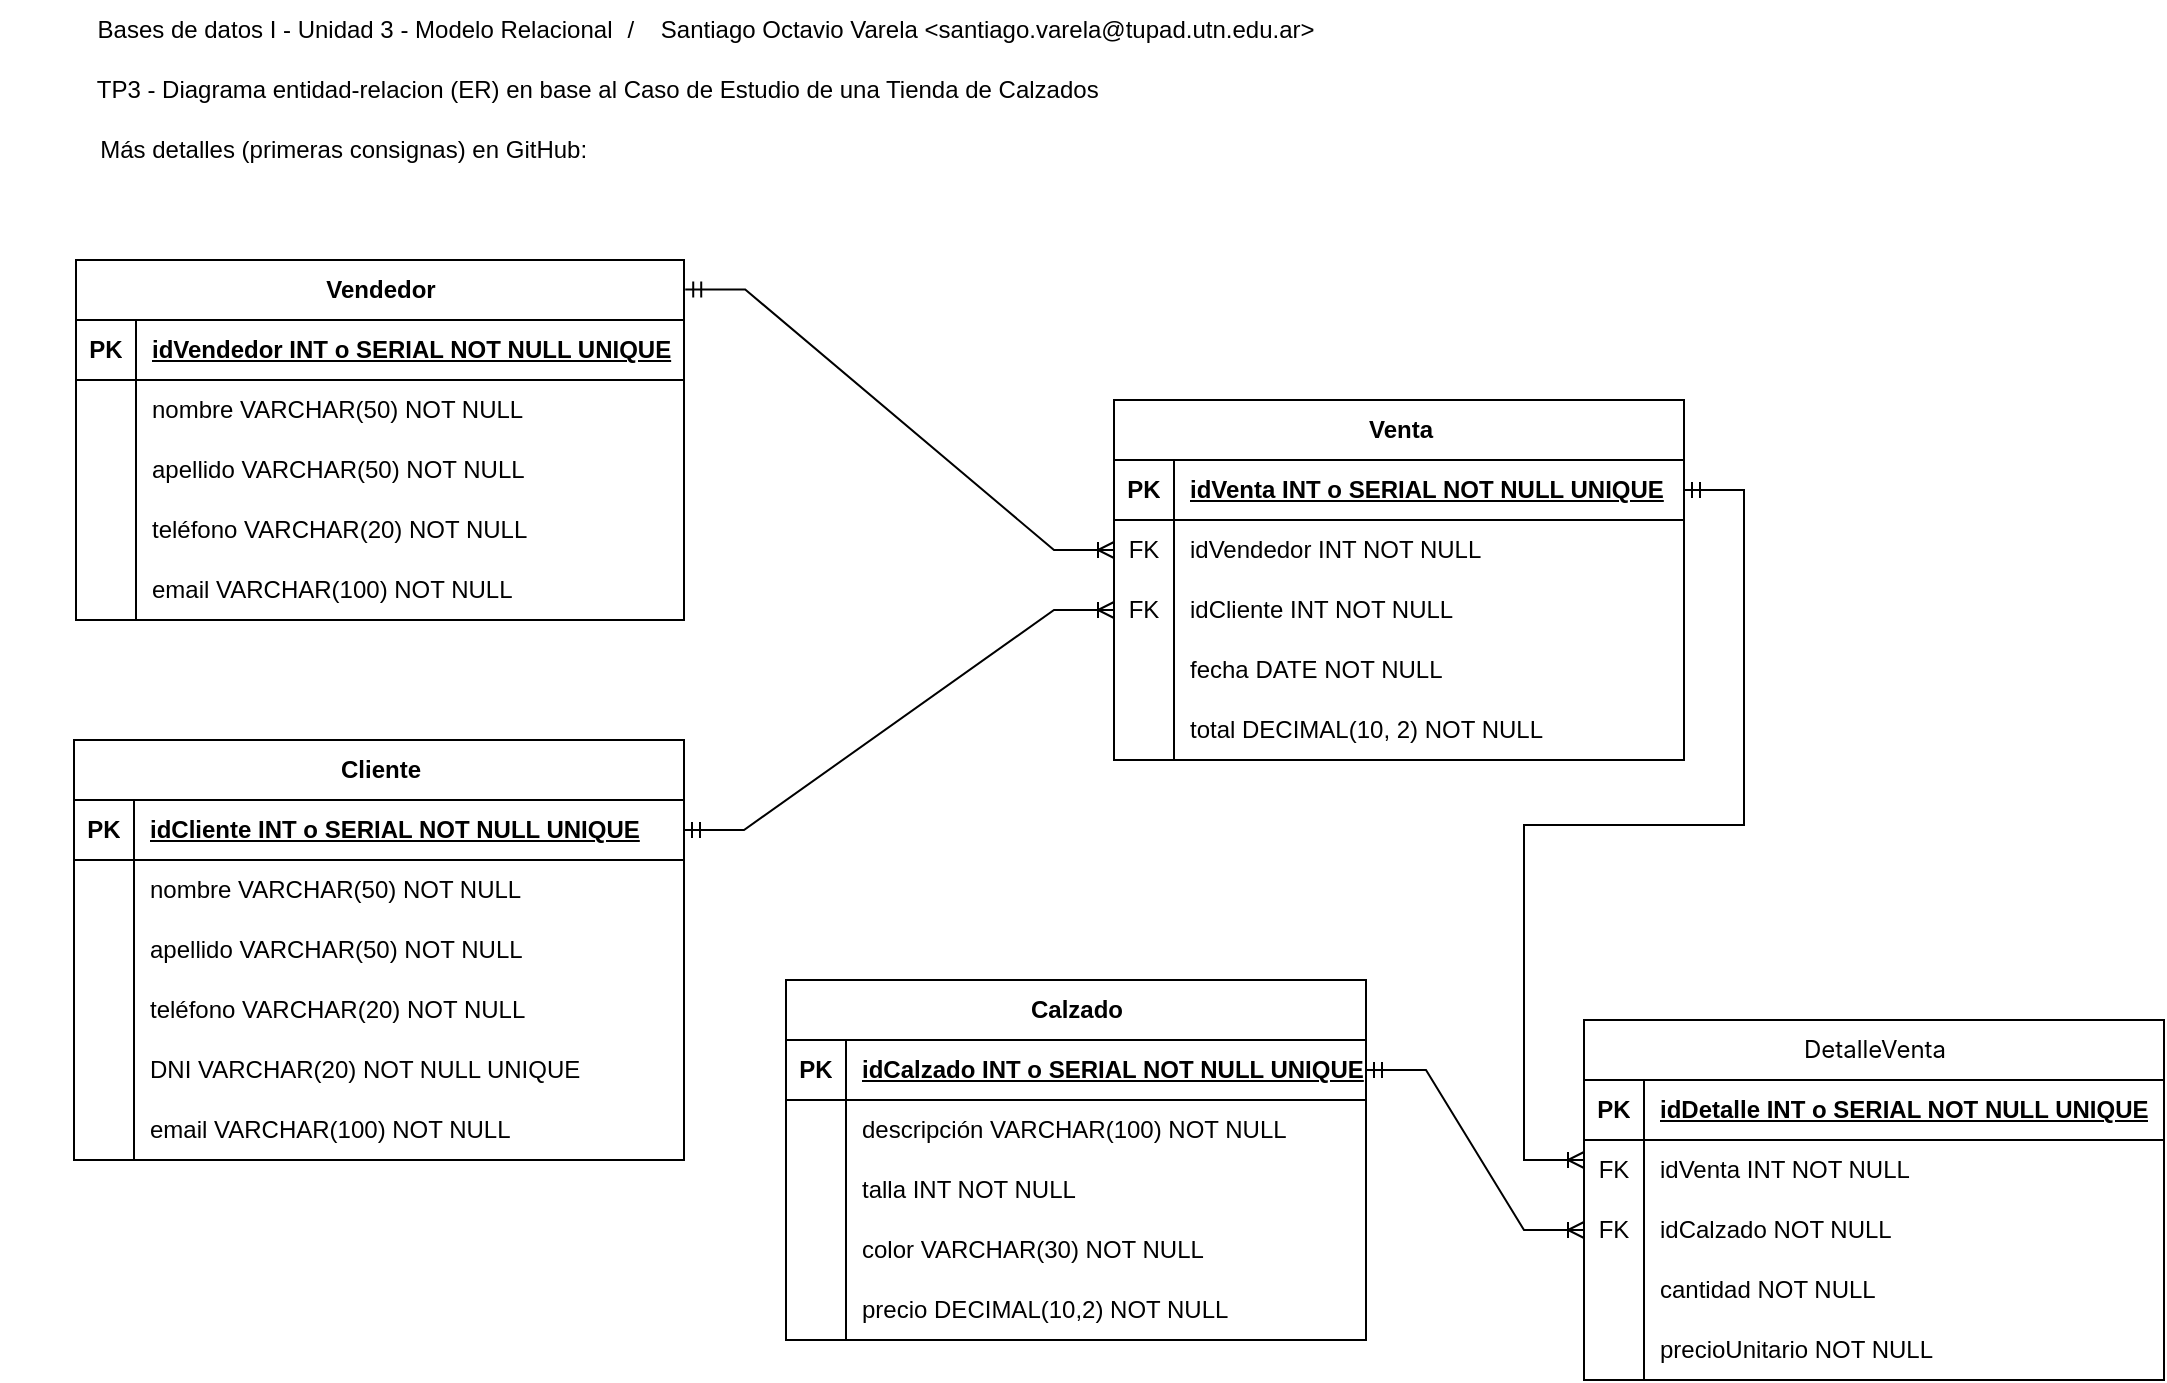 <mxfile version="28.1.0">
  <diagram name="Page-1" id="c5Dz2DNILQRuSKF1_B3-">
    <mxGraphModel dx="880" dy="873" grid="1" gridSize="10" guides="1" tooltips="1" connect="1" arrows="1" fold="1" page="1" pageScale="1" pageWidth="1169" pageHeight="827" math="0" shadow="0">
      <root>
        <mxCell id="0" />
        <mxCell id="1" parent="0" />
        <object label="Vendedor" id="guNllHrxD8ERAKnwKP9x-1">
          <mxCell style="shape=table;startSize=30;container=1;collapsible=1;childLayout=tableLayout;fixedRows=1;rowLines=0;fontStyle=1;align=center;resizeLast=1;html=1;miterlimit=6;" parent="1" vertex="1">
            <mxGeometry x="63" y="150" width="304" height="180" as="geometry" />
          </mxCell>
        </object>
        <mxCell id="guNllHrxD8ERAKnwKP9x-2" value="" style="shape=tableRow;horizontal=0;startSize=0;swimlaneHead=0;swimlaneBody=0;fillColor=none;collapsible=0;dropTarget=0;points=[[0,0.5],[1,0.5]];portConstraint=eastwest;top=0;left=0;right=0;bottom=1;" parent="guNllHrxD8ERAKnwKP9x-1" vertex="1">
          <mxGeometry y="30" width="304" height="30" as="geometry" />
        </mxCell>
        <mxCell id="guNllHrxD8ERAKnwKP9x-3" value="PK" style="shape=partialRectangle;connectable=0;fillColor=none;top=0;left=0;bottom=0;right=0;fontStyle=1;overflow=hidden;whiteSpace=wrap;html=1;" parent="guNllHrxD8ERAKnwKP9x-2" vertex="1">
          <mxGeometry width="30" height="30" as="geometry">
            <mxRectangle width="30" height="30" as="alternateBounds" />
          </mxGeometry>
        </mxCell>
        <mxCell id="guNllHrxD8ERAKnwKP9x-4" value="idVendedor INT o SERIAL NOT NULL UNIQUE" style="shape=partialRectangle;connectable=0;fillColor=none;top=0;left=0;bottom=0;right=0;align=left;spacingLeft=6;fontStyle=5;overflow=hidden;whiteSpace=wrap;html=1;" parent="guNllHrxD8ERAKnwKP9x-2" vertex="1">
          <mxGeometry x="30" width="274" height="30" as="geometry">
            <mxRectangle width="274" height="30" as="alternateBounds" />
          </mxGeometry>
        </mxCell>
        <mxCell id="guNllHrxD8ERAKnwKP9x-5" value="" style="shape=tableRow;horizontal=0;startSize=0;swimlaneHead=0;swimlaneBody=0;fillColor=none;collapsible=0;dropTarget=0;points=[[0,0.5],[1,0.5]];portConstraint=eastwest;top=0;left=0;right=0;bottom=0;" parent="guNllHrxD8ERAKnwKP9x-1" vertex="1">
          <mxGeometry y="60" width="304" height="30" as="geometry" />
        </mxCell>
        <mxCell id="guNllHrxD8ERAKnwKP9x-6" value="" style="shape=partialRectangle;connectable=0;fillColor=none;top=0;left=0;bottom=0;right=0;editable=1;overflow=hidden;whiteSpace=wrap;html=1;" parent="guNllHrxD8ERAKnwKP9x-5" vertex="1">
          <mxGeometry width="30" height="30" as="geometry">
            <mxRectangle width="30" height="30" as="alternateBounds" />
          </mxGeometry>
        </mxCell>
        <mxCell id="guNllHrxD8ERAKnwKP9x-7" value="nombre VARCHAR(50) NOT NULL" style="shape=partialRectangle;connectable=0;fillColor=none;top=0;left=0;bottom=0;right=0;align=left;spacingLeft=6;overflow=hidden;whiteSpace=wrap;html=1;" parent="guNllHrxD8ERAKnwKP9x-5" vertex="1">
          <mxGeometry x="30" width="274" height="30" as="geometry">
            <mxRectangle width="274" height="30" as="alternateBounds" />
          </mxGeometry>
        </mxCell>
        <mxCell id="guNllHrxD8ERAKnwKP9x-8" value="" style="shape=tableRow;horizontal=0;startSize=0;swimlaneHead=0;swimlaneBody=0;fillColor=none;collapsible=0;dropTarget=0;points=[[0,0.5],[1,0.5]];portConstraint=eastwest;top=0;left=0;right=0;bottom=0;" parent="guNllHrxD8ERAKnwKP9x-1" vertex="1">
          <mxGeometry y="90" width="304" height="30" as="geometry" />
        </mxCell>
        <mxCell id="guNllHrxD8ERAKnwKP9x-9" value="" style="shape=partialRectangle;connectable=0;fillColor=none;top=0;left=0;bottom=0;right=0;editable=1;overflow=hidden;whiteSpace=wrap;html=1;" parent="guNllHrxD8ERAKnwKP9x-8" vertex="1">
          <mxGeometry width="30" height="30" as="geometry">
            <mxRectangle width="30" height="30" as="alternateBounds" />
          </mxGeometry>
        </mxCell>
        <mxCell id="guNllHrxD8ERAKnwKP9x-10" value="apellido VARCHAR(50) NOT NULL" style="shape=partialRectangle;connectable=0;fillColor=none;top=0;left=0;bottom=0;right=0;align=left;spacingLeft=6;overflow=hidden;whiteSpace=wrap;html=1;" parent="guNllHrxD8ERAKnwKP9x-8" vertex="1">
          <mxGeometry x="30" width="274" height="30" as="geometry">
            <mxRectangle width="274" height="30" as="alternateBounds" />
          </mxGeometry>
        </mxCell>
        <mxCell id="guNllHrxD8ERAKnwKP9x-11" value="" style="shape=tableRow;horizontal=0;startSize=0;swimlaneHead=0;swimlaneBody=0;fillColor=none;collapsible=0;dropTarget=0;points=[[0,0.5],[1,0.5]];portConstraint=eastwest;top=0;left=0;right=0;bottom=0;" parent="guNllHrxD8ERAKnwKP9x-1" vertex="1">
          <mxGeometry y="120" width="304" height="30" as="geometry" />
        </mxCell>
        <mxCell id="guNllHrxD8ERAKnwKP9x-12" value="" style="shape=partialRectangle;connectable=0;fillColor=none;top=0;left=0;bottom=0;right=0;editable=1;overflow=hidden;whiteSpace=wrap;html=1;" parent="guNllHrxD8ERAKnwKP9x-11" vertex="1">
          <mxGeometry width="30" height="30" as="geometry">
            <mxRectangle width="30" height="30" as="alternateBounds" />
          </mxGeometry>
        </mxCell>
        <mxCell id="guNllHrxD8ERAKnwKP9x-13" value="teléfono VARCHAR(20) NOT NULL" style="shape=partialRectangle;connectable=0;fillColor=none;top=0;left=0;bottom=0;right=0;align=left;spacingLeft=6;overflow=hidden;whiteSpace=wrap;html=1;" parent="guNllHrxD8ERAKnwKP9x-11" vertex="1">
          <mxGeometry x="30" width="274" height="30" as="geometry">
            <mxRectangle width="274" height="30" as="alternateBounds" />
          </mxGeometry>
        </mxCell>
        <mxCell id="guNllHrxD8ERAKnwKP9x-90" value="" style="shape=tableRow;horizontal=0;startSize=0;swimlaneHead=0;swimlaneBody=0;fillColor=none;collapsible=0;dropTarget=0;points=[[0,0.5],[1,0.5]];portConstraint=eastwest;top=0;left=0;right=0;bottom=0;" parent="guNllHrxD8ERAKnwKP9x-1" vertex="1">
          <mxGeometry y="150" width="304" height="30" as="geometry" />
        </mxCell>
        <mxCell id="guNllHrxD8ERAKnwKP9x-91" value="" style="shape=partialRectangle;connectable=0;fillColor=none;top=0;left=0;bottom=0;right=0;editable=1;overflow=hidden;whiteSpace=wrap;html=1;" parent="guNllHrxD8ERAKnwKP9x-90" vertex="1">
          <mxGeometry width="30" height="30" as="geometry">
            <mxRectangle width="30" height="30" as="alternateBounds" />
          </mxGeometry>
        </mxCell>
        <mxCell id="guNllHrxD8ERAKnwKP9x-92" value="email VARCHAR(100) NOT NULL" style="shape=partialRectangle;connectable=0;fillColor=none;top=0;left=0;bottom=0;right=0;align=left;spacingLeft=6;overflow=hidden;whiteSpace=wrap;html=1;" parent="guNllHrxD8ERAKnwKP9x-90" vertex="1">
          <mxGeometry x="30" width="274" height="30" as="geometry">
            <mxRectangle width="274" height="30" as="alternateBounds" />
          </mxGeometry>
        </mxCell>
        <mxCell id="guNllHrxD8ERAKnwKP9x-14" value="Cliente" style="shape=table;startSize=30;container=1;collapsible=1;childLayout=tableLayout;fixedRows=1;rowLines=0;fontStyle=1;align=center;resizeLast=1;html=1;" parent="1" vertex="1">
          <mxGeometry x="62" y="390" width="305" height="210" as="geometry" />
        </mxCell>
        <mxCell id="guNllHrxD8ERAKnwKP9x-15" value="" style="shape=tableRow;horizontal=0;startSize=0;swimlaneHead=0;swimlaneBody=0;fillColor=none;collapsible=0;dropTarget=0;points=[[0,0.5],[1,0.5]];portConstraint=eastwest;top=0;left=0;right=0;bottom=1;" parent="guNllHrxD8ERAKnwKP9x-14" vertex="1">
          <mxGeometry y="30" width="305" height="30" as="geometry" />
        </mxCell>
        <mxCell id="guNllHrxD8ERAKnwKP9x-16" value="PK" style="shape=partialRectangle;connectable=0;fillColor=none;top=0;left=0;bottom=0;right=0;fontStyle=1;overflow=hidden;whiteSpace=wrap;html=1;" parent="guNllHrxD8ERAKnwKP9x-15" vertex="1">
          <mxGeometry width="30" height="30" as="geometry">
            <mxRectangle width="30" height="30" as="alternateBounds" />
          </mxGeometry>
        </mxCell>
        <mxCell id="guNllHrxD8ERAKnwKP9x-17" value="idCliente INT o SERIAL NOT NULL UNIQUE" style="shape=partialRectangle;connectable=0;fillColor=none;top=0;left=0;bottom=0;right=0;align=left;spacingLeft=6;fontStyle=5;overflow=hidden;whiteSpace=wrap;html=1;" parent="guNllHrxD8ERAKnwKP9x-15" vertex="1">
          <mxGeometry x="30" width="275" height="30" as="geometry">
            <mxRectangle width="275" height="30" as="alternateBounds" />
          </mxGeometry>
        </mxCell>
        <mxCell id="guNllHrxD8ERAKnwKP9x-18" value="" style="shape=tableRow;horizontal=0;startSize=0;swimlaneHead=0;swimlaneBody=0;fillColor=none;collapsible=0;dropTarget=0;points=[[0,0.5],[1,0.5]];portConstraint=eastwest;top=0;left=0;right=0;bottom=0;" parent="guNllHrxD8ERAKnwKP9x-14" vertex="1">
          <mxGeometry y="60" width="305" height="30" as="geometry" />
        </mxCell>
        <mxCell id="guNllHrxD8ERAKnwKP9x-19" value="" style="shape=partialRectangle;connectable=0;fillColor=none;top=0;left=0;bottom=0;right=0;editable=1;overflow=hidden;whiteSpace=wrap;html=1;" parent="guNllHrxD8ERAKnwKP9x-18" vertex="1">
          <mxGeometry width="30" height="30" as="geometry">
            <mxRectangle width="30" height="30" as="alternateBounds" />
          </mxGeometry>
        </mxCell>
        <mxCell id="guNllHrxD8ERAKnwKP9x-20" value="nombre VARCHAR(50) NOT NULL" style="shape=partialRectangle;connectable=0;fillColor=none;top=0;left=0;bottom=0;right=0;align=left;spacingLeft=6;overflow=hidden;whiteSpace=wrap;html=1;" parent="guNllHrxD8ERAKnwKP9x-18" vertex="1">
          <mxGeometry x="30" width="275" height="30" as="geometry">
            <mxRectangle width="275" height="30" as="alternateBounds" />
          </mxGeometry>
        </mxCell>
        <mxCell id="guNllHrxD8ERAKnwKP9x-21" value="" style="shape=tableRow;horizontal=0;startSize=0;swimlaneHead=0;swimlaneBody=0;fillColor=none;collapsible=0;dropTarget=0;points=[[0,0.5],[1,0.5]];portConstraint=eastwest;top=0;left=0;right=0;bottom=0;" parent="guNllHrxD8ERAKnwKP9x-14" vertex="1">
          <mxGeometry y="90" width="305" height="30" as="geometry" />
        </mxCell>
        <mxCell id="guNllHrxD8ERAKnwKP9x-22" value="&lt;span style=&quot;white-space: pre;&quot;&gt;&#x9;&lt;/span&gt;&lt;span style=&quot;white-space: pre;&quot;&gt;&#x9;&lt;/span&gt;" style="shape=partialRectangle;connectable=0;fillColor=none;top=0;left=0;bottom=0;right=0;editable=1;overflow=hidden;whiteSpace=wrap;html=1;" parent="guNllHrxD8ERAKnwKP9x-21" vertex="1">
          <mxGeometry width="30" height="30" as="geometry">
            <mxRectangle width="30" height="30" as="alternateBounds" />
          </mxGeometry>
        </mxCell>
        <mxCell id="guNllHrxD8ERAKnwKP9x-23" value="apellido VARCHAR(50) NOT NULL" style="shape=partialRectangle;connectable=0;fillColor=none;top=0;left=0;bottom=0;right=0;align=left;spacingLeft=6;overflow=hidden;whiteSpace=wrap;html=1;" parent="guNllHrxD8ERAKnwKP9x-21" vertex="1">
          <mxGeometry x="30" width="275" height="30" as="geometry">
            <mxRectangle width="275" height="30" as="alternateBounds" />
          </mxGeometry>
        </mxCell>
        <mxCell id="NEjj8dAJcaVZSmYtqX-w-1" value="" style="shape=tableRow;horizontal=0;startSize=0;swimlaneHead=0;swimlaneBody=0;fillColor=none;collapsible=0;dropTarget=0;points=[[0,0.5],[1,0.5]];portConstraint=eastwest;top=0;left=0;right=0;bottom=0;" vertex="1" parent="guNllHrxD8ERAKnwKP9x-14">
          <mxGeometry y="120" width="305" height="30" as="geometry" />
        </mxCell>
        <mxCell id="NEjj8dAJcaVZSmYtqX-w-2" value="&lt;span style=&quot;white-space: pre;&quot;&gt;&#x9;&lt;/span&gt;&lt;span style=&quot;white-space: pre;&quot;&gt;&#x9;&lt;/span&gt;" style="shape=partialRectangle;connectable=0;fillColor=none;top=0;left=0;bottom=0;right=0;editable=1;overflow=hidden;whiteSpace=wrap;html=1;" vertex="1" parent="NEjj8dAJcaVZSmYtqX-w-1">
          <mxGeometry width="30" height="30" as="geometry">
            <mxRectangle width="30" height="30" as="alternateBounds" />
          </mxGeometry>
        </mxCell>
        <mxCell id="NEjj8dAJcaVZSmYtqX-w-3" value="teléfono VARCHAR(20) NOT NULL" style="shape=partialRectangle;connectable=0;fillColor=none;top=0;left=0;bottom=0;right=0;align=left;spacingLeft=6;overflow=hidden;whiteSpace=wrap;html=1;" vertex="1" parent="NEjj8dAJcaVZSmYtqX-w-1">
          <mxGeometry x="30" width="275" height="30" as="geometry">
            <mxRectangle width="275" height="30" as="alternateBounds" />
          </mxGeometry>
        </mxCell>
        <mxCell id="guNllHrxD8ERAKnwKP9x-24" value="" style="shape=tableRow;horizontal=0;startSize=0;swimlaneHead=0;swimlaneBody=0;fillColor=none;collapsible=0;dropTarget=0;points=[[0,0.5],[1,0.5]];portConstraint=eastwest;top=0;left=0;right=0;bottom=0;" parent="guNllHrxD8ERAKnwKP9x-14" vertex="1">
          <mxGeometry y="150" width="305" height="30" as="geometry" />
        </mxCell>
        <mxCell id="guNllHrxD8ERAKnwKP9x-25" value="" style="shape=partialRectangle;connectable=0;fillColor=none;top=0;left=0;bottom=0;right=0;editable=1;overflow=hidden;whiteSpace=wrap;html=1;" parent="guNllHrxD8ERAKnwKP9x-24" vertex="1">
          <mxGeometry width="30" height="30" as="geometry">
            <mxRectangle width="30" height="30" as="alternateBounds" />
          </mxGeometry>
        </mxCell>
        <mxCell id="guNllHrxD8ERAKnwKP9x-26" value="DNI VARCHAR(20) NOT NULL UNIQUE" style="shape=partialRectangle;connectable=0;fillColor=none;top=0;left=0;bottom=0;right=0;align=left;spacingLeft=6;overflow=hidden;whiteSpace=wrap;html=1;" parent="guNllHrxD8ERAKnwKP9x-24" vertex="1">
          <mxGeometry x="30" width="275" height="30" as="geometry">
            <mxRectangle width="275" height="30" as="alternateBounds" />
          </mxGeometry>
        </mxCell>
        <mxCell id="guNllHrxD8ERAKnwKP9x-130" value="" style="shape=tableRow;horizontal=0;startSize=0;swimlaneHead=0;swimlaneBody=0;fillColor=none;collapsible=0;dropTarget=0;points=[[0,0.5],[1,0.5]];portConstraint=eastwest;top=0;left=0;right=0;bottom=0;" parent="guNllHrxD8ERAKnwKP9x-14" vertex="1">
          <mxGeometry y="180" width="305" height="30" as="geometry" />
        </mxCell>
        <mxCell id="guNllHrxD8ERAKnwKP9x-131" value="" style="shape=partialRectangle;connectable=0;fillColor=none;top=0;left=0;bottom=0;right=0;editable=1;overflow=hidden;whiteSpace=wrap;html=1;" parent="guNllHrxD8ERAKnwKP9x-130" vertex="1">
          <mxGeometry width="30" height="30" as="geometry">
            <mxRectangle width="30" height="30" as="alternateBounds" />
          </mxGeometry>
        </mxCell>
        <mxCell id="guNllHrxD8ERAKnwKP9x-132" value="email VARCHAR(100) NOT NULL" style="shape=partialRectangle;connectable=0;fillColor=none;top=0;left=0;bottom=0;right=0;align=left;spacingLeft=6;overflow=hidden;whiteSpace=wrap;html=1;" parent="guNllHrxD8ERAKnwKP9x-130" vertex="1">
          <mxGeometry x="30" width="275" height="30" as="geometry">
            <mxRectangle width="275" height="30" as="alternateBounds" />
          </mxGeometry>
        </mxCell>
        <mxCell id="guNllHrxD8ERAKnwKP9x-27" value="Venta" style="shape=table;startSize=30;container=1;collapsible=1;childLayout=tableLayout;fixedRows=1;rowLines=0;fontStyle=1;align=center;resizeLast=1;html=1;" parent="1" vertex="1">
          <mxGeometry x="582" y="220" width="285" height="180" as="geometry" />
        </mxCell>
        <mxCell id="guNllHrxD8ERAKnwKP9x-28" value="" style="shape=tableRow;horizontal=0;startSize=0;swimlaneHead=0;swimlaneBody=0;fillColor=none;collapsible=0;dropTarget=0;points=[[0,0.5],[1,0.5]];portConstraint=eastwest;top=0;left=0;right=0;bottom=1;" parent="guNllHrxD8ERAKnwKP9x-27" vertex="1">
          <mxGeometry y="30" width="285" height="30" as="geometry" />
        </mxCell>
        <mxCell id="guNllHrxD8ERAKnwKP9x-29" value="PK" style="shape=partialRectangle;connectable=0;fillColor=none;top=0;left=0;bottom=0;right=0;fontStyle=1;overflow=hidden;whiteSpace=wrap;html=1;" parent="guNllHrxD8ERAKnwKP9x-28" vertex="1">
          <mxGeometry width="30" height="30" as="geometry">
            <mxRectangle width="30" height="30" as="alternateBounds" />
          </mxGeometry>
        </mxCell>
        <mxCell id="guNllHrxD8ERAKnwKP9x-30" value="idVenta INT o SERIAL NOT NULL UNIQUE" style="shape=partialRectangle;connectable=0;fillColor=none;top=0;left=0;bottom=0;right=0;align=left;spacingLeft=6;fontStyle=5;overflow=hidden;whiteSpace=wrap;html=1;" parent="guNllHrxD8ERAKnwKP9x-28" vertex="1">
          <mxGeometry x="30" width="255" height="30" as="geometry">
            <mxRectangle width="255" height="30" as="alternateBounds" />
          </mxGeometry>
        </mxCell>
        <mxCell id="guNllHrxD8ERAKnwKP9x-37" value="" style="shape=tableRow;horizontal=0;startSize=0;swimlaneHead=0;swimlaneBody=0;fillColor=none;collapsible=0;dropTarget=0;points=[[0,0.5],[1,0.5]];portConstraint=eastwest;top=0;left=0;right=0;bottom=0;" parent="guNllHrxD8ERAKnwKP9x-27" vertex="1">
          <mxGeometry y="60" width="285" height="30" as="geometry" />
        </mxCell>
        <mxCell id="guNllHrxD8ERAKnwKP9x-38" value="FK" style="shape=partialRectangle;connectable=0;fillColor=none;top=0;left=0;bottom=0;right=0;editable=1;overflow=hidden;whiteSpace=wrap;html=1;" parent="guNllHrxD8ERAKnwKP9x-37" vertex="1">
          <mxGeometry width="30" height="30" as="geometry">
            <mxRectangle width="30" height="30" as="alternateBounds" />
          </mxGeometry>
        </mxCell>
        <mxCell id="guNllHrxD8ERAKnwKP9x-39" value="idVendedor INT NOT NULL" style="shape=partialRectangle;connectable=0;fillColor=none;top=0;left=0;bottom=0;right=0;align=left;spacingLeft=6;overflow=hidden;whiteSpace=wrap;html=1;" parent="guNllHrxD8ERAKnwKP9x-37" vertex="1">
          <mxGeometry x="30" width="255" height="30" as="geometry">
            <mxRectangle width="255" height="30" as="alternateBounds" />
          </mxGeometry>
        </mxCell>
        <mxCell id="guNllHrxD8ERAKnwKP9x-133" value="" style="shape=tableRow;horizontal=0;startSize=0;swimlaneHead=0;swimlaneBody=0;fillColor=none;collapsible=0;dropTarget=0;points=[[0,0.5],[1,0.5]];portConstraint=eastwest;top=0;left=0;right=0;bottom=0;" parent="guNllHrxD8ERAKnwKP9x-27" vertex="1">
          <mxGeometry y="90" width="285" height="30" as="geometry" />
        </mxCell>
        <mxCell id="guNllHrxD8ERAKnwKP9x-134" value="FK" style="shape=partialRectangle;connectable=0;fillColor=none;top=0;left=0;bottom=0;right=0;editable=1;overflow=hidden;whiteSpace=wrap;html=1;" parent="guNllHrxD8ERAKnwKP9x-133" vertex="1">
          <mxGeometry width="30" height="30" as="geometry">
            <mxRectangle width="30" height="30" as="alternateBounds" />
          </mxGeometry>
        </mxCell>
        <mxCell id="guNllHrxD8ERAKnwKP9x-135" value="idCliente INT NOT NULL" style="shape=partialRectangle;connectable=0;fillColor=none;top=0;left=0;bottom=0;right=0;align=left;spacingLeft=6;overflow=hidden;whiteSpace=wrap;html=1;" parent="guNllHrxD8ERAKnwKP9x-133" vertex="1">
          <mxGeometry x="30" width="255" height="30" as="geometry">
            <mxRectangle width="255" height="30" as="alternateBounds" />
          </mxGeometry>
        </mxCell>
        <mxCell id="guNllHrxD8ERAKnwKP9x-31" value="" style="shape=tableRow;horizontal=0;startSize=0;swimlaneHead=0;swimlaneBody=0;fillColor=none;collapsible=0;dropTarget=0;points=[[0,0.5],[1,0.5]];portConstraint=eastwest;top=0;left=0;right=0;bottom=0;" parent="guNllHrxD8ERAKnwKP9x-27" vertex="1">
          <mxGeometry y="120" width="285" height="30" as="geometry" />
        </mxCell>
        <mxCell id="guNllHrxD8ERAKnwKP9x-32" value="" style="shape=partialRectangle;connectable=0;fillColor=none;top=0;left=0;bottom=0;right=0;editable=1;overflow=hidden;whiteSpace=wrap;html=1;" parent="guNllHrxD8ERAKnwKP9x-31" vertex="1">
          <mxGeometry width="30" height="30" as="geometry">
            <mxRectangle width="30" height="30" as="alternateBounds" />
          </mxGeometry>
        </mxCell>
        <mxCell id="guNllHrxD8ERAKnwKP9x-33" value="fecha DATE NOT NULL" style="shape=partialRectangle;connectable=0;fillColor=none;top=0;left=0;bottom=0;right=0;align=left;spacingLeft=6;overflow=hidden;whiteSpace=wrap;html=1;" parent="guNllHrxD8ERAKnwKP9x-31" vertex="1">
          <mxGeometry x="30" width="255" height="30" as="geometry">
            <mxRectangle width="255" height="30" as="alternateBounds" />
          </mxGeometry>
        </mxCell>
        <mxCell id="guNllHrxD8ERAKnwKP9x-34" value="" style="shape=tableRow;horizontal=0;startSize=0;swimlaneHead=0;swimlaneBody=0;fillColor=none;collapsible=0;dropTarget=0;points=[[0,0.5],[1,0.5]];portConstraint=eastwest;top=0;left=0;right=0;bottom=0;" parent="guNllHrxD8ERAKnwKP9x-27" vertex="1">
          <mxGeometry y="150" width="285" height="30" as="geometry" />
        </mxCell>
        <mxCell id="guNllHrxD8ERAKnwKP9x-35" value="" style="shape=partialRectangle;connectable=0;fillColor=none;top=0;left=0;bottom=0;right=0;editable=1;overflow=hidden;whiteSpace=wrap;html=1;" parent="guNllHrxD8ERAKnwKP9x-34" vertex="1">
          <mxGeometry width="30" height="30" as="geometry">
            <mxRectangle width="30" height="30" as="alternateBounds" />
          </mxGeometry>
        </mxCell>
        <mxCell id="guNllHrxD8ERAKnwKP9x-36" value="&lt;div&gt;total DECIMAL(10, 2) NOT NULL&lt;/div&gt;" style="shape=partialRectangle;connectable=0;fillColor=none;top=0;left=0;bottom=0;right=0;align=left;spacingLeft=6;overflow=hidden;whiteSpace=wrap;html=1;" parent="guNllHrxD8ERAKnwKP9x-34" vertex="1">
          <mxGeometry x="30" width="255" height="30" as="geometry">
            <mxRectangle width="255" height="30" as="alternateBounds" />
          </mxGeometry>
        </mxCell>
        <mxCell id="guNllHrxD8ERAKnwKP9x-40" value="Calzado" style="shape=table;startSize=30;container=1;collapsible=1;childLayout=tableLayout;fixedRows=1;rowLines=0;fontStyle=1;align=center;resizeLast=1;html=1;" parent="1" vertex="1">
          <mxGeometry x="418" y="510" width="290" height="180" as="geometry" />
        </mxCell>
        <mxCell id="guNllHrxD8ERAKnwKP9x-41" value="" style="shape=tableRow;horizontal=0;startSize=0;swimlaneHead=0;swimlaneBody=0;fillColor=none;collapsible=0;dropTarget=0;points=[[0,0.5],[1,0.5]];portConstraint=eastwest;top=0;left=0;right=0;bottom=1;" parent="guNllHrxD8ERAKnwKP9x-40" vertex="1">
          <mxGeometry y="30" width="290" height="30" as="geometry" />
        </mxCell>
        <mxCell id="guNllHrxD8ERAKnwKP9x-42" value="PK" style="shape=partialRectangle;connectable=0;fillColor=none;top=0;left=0;bottom=0;right=0;fontStyle=1;overflow=hidden;whiteSpace=wrap;html=1;" parent="guNllHrxD8ERAKnwKP9x-41" vertex="1">
          <mxGeometry width="30" height="30" as="geometry">
            <mxRectangle width="30" height="30" as="alternateBounds" />
          </mxGeometry>
        </mxCell>
        <mxCell id="guNllHrxD8ERAKnwKP9x-43" value="idCalzado INT o SERIAL NOT NULL UNIQUE" style="shape=partialRectangle;connectable=0;fillColor=none;top=0;left=0;bottom=0;right=0;align=left;spacingLeft=6;fontStyle=5;overflow=hidden;whiteSpace=wrap;html=1;" parent="guNllHrxD8ERAKnwKP9x-41" vertex="1">
          <mxGeometry x="30" width="260" height="30" as="geometry">
            <mxRectangle width="260" height="30" as="alternateBounds" />
          </mxGeometry>
        </mxCell>
        <mxCell id="guNllHrxD8ERAKnwKP9x-44" value="" style="shape=tableRow;horizontal=0;startSize=0;swimlaneHead=0;swimlaneBody=0;fillColor=none;collapsible=0;dropTarget=0;points=[[0,0.5],[1,0.5]];portConstraint=eastwest;top=0;left=0;right=0;bottom=0;" parent="guNllHrxD8ERAKnwKP9x-40" vertex="1">
          <mxGeometry y="60" width="290" height="30" as="geometry" />
        </mxCell>
        <mxCell id="guNllHrxD8ERAKnwKP9x-45" value="" style="shape=partialRectangle;connectable=0;fillColor=none;top=0;left=0;bottom=0;right=0;editable=1;overflow=hidden;whiteSpace=wrap;html=1;" parent="guNllHrxD8ERAKnwKP9x-44" vertex="1">
          <mxGeometry width="30" height="30" as="geometry">
            <mxRectangle width="30" height="30" as="alternateBounds" />
          </mxGeometry>
        </mxCell>
        <mxCell id="guNllHrxD8ERAKnwKP9x-46" value="descripción VARCHAR(100) NOT NULL" style="shape=partialRectangle;connectable=0;fillColor=none;top=0;left=0;bottom=0;right=0;align=left;spacingLeft=6;overflow=hidden;whiteSpace=wrap;html=1;" parent="guNllHrxD8ERAKnwKP9x-44" vertex="1">
          <mxGeometry x="30" width="260" height="30" as="geometry">
            <mxRectangle width="260" height="30" as="alternateBounds" />
          </mxGeometry>
        </mxCell>
        <mxCell id="guNllHrxD8ERAKnwKP9x-139" value="" style="shape=tableRow;horizontal=0;startSize=0;swimlaneHead=0;swimlaneBody=0;fillColor=none;collapsible=0;dropTarget=0;points=[[0,0.5],[1,0.5]];portConstraint=eastwest;top=0;left=0;right=0;bottom=0;" parent="guNllHrxD8ERAKnwKP9x-40" vertex="1">
          <mxGeometry y="90" width="290" height="30" as="geometry" />
        </mxCell>
        <mxCell id="guNllHrxD8ERAKnwKP9x-140" value="" style="shape=partialRectangle;connectable=0;fillColor=none;top=0;left=0;bottom=0;right=0;editable=1;overflow=hidden;whiteSpace=wrap;html=1;" parent="guNllHrxD8ERAKnwKP9x-139" vertex="1">
          <mxGeometry width="30" height="30" as="geometry">
            <mxRectangle width="30" height="30" as="alternateBounds" />
          </mxGeometry>
        </mxCell>
        <mxCell id="guNllHrxD8ERAKnwKP9x-141" value="talla INT NOT NULL" style="shape=partialRectangle;connectable=0;fillColor=none;top=0;left=0;bottom=0;right=0;align=left;spacingLeft=6;overflow=hidden;whiteSpace=wrap;html=1;" parent="guNllHrxD8ERAKnwKP9x-139" vertex="1">
          <mxGeometry x="30" width="260" height="30" as="geometry">
            <mxRectangle width="260" height="30" as="alternateBounds" />
          </mxGeometry>
        </mxCell>
        <mxCell id="guNllHrxD8ERAKnwKP9x-47" value="" style="shape=tableRow;horizontal=0;startSize=0;swimlaneHead=0;swimlaneBody=0;fillColor=none;collapsible=0;dropTarget=0;points=[[0,0.5],[1,0.5]];portConstraint=eastwest;top=0;left=0;right=0;bottom=0;" parent="guNllHrxD8ERAKnwKP9x-40" vertex="1">
          <mxGeometry y="120" width="290" height="30" as="geometry" />
        </mxCell>
        <mxCell id="guNllHrxD8ERAKnwKP9x-48" value="" style="shape=partialRectangle;connectable=0;fillColor=none;top=0;left=0;bottom=0;right=0;editable=1;overflow=hidden;whiteSpace=wrap;html=1;" parent="guNllHrxD8ERAKnwKP9x-47" vertex="1">
          <mxGeometry width="30" height="30" as="geometry">
            <mxRectangle width="30" height="30" as="alternateBounds" />
          </mxGeometry>
        </mxCell>
        <mxCell id="guNllHrxD8ERAKnwKP9x-49" value="color VARCHAR(30) NOT NULL" style="shape=partialRectangle;connectable=0;fillColor=none;top=0;left=0;bottom=0;right=0;align=left;spacingLeft=6;overflow=hidden;whiteSpace=wrap;html=1;" parent="guNllHrxD8ERAKnwKP9x-47" vertex="1">
          <mxGeometry x="30" width="260" height="30" as="geometry">
            <mxRectangle width="260" height="30" as="alternateBounds" />
          </mxGeometry>
        </mxCell>
        <mxCell id="guNllHrxD8ERAKnwKP9x-50" value="" style="shape=tableRow;horizontal=0;startSize=0;swimlaneHead=0;swimlaneBody=0;fillColor=none;collapsible=0;dropTarget=0;points=[[0,0.5],[1,0.5]];portConstraint=eastwest;top=0;left=0;right=0;bottom=0;" parent="guNllHrxD8ERAKnwKP9x-40" vertex="1">
          <mxGeometry y="150" width="290" height="30" as="geometry" />
        </mxCell>
        <mxCell id="guNllHrxD8ERAKnwKP9x-51" value="" style="shape=partialRectangle;connectable=0;fillColor=none;top=0;left=0;bottom=0;right=0;editable=1;overflow=hidden;whiteSpace=wrap;html=1;" parent="guNllHrxD8ERAKnwKP9x-50" vertex="1">
          <mxGeometry width="30" height="30" as="geometry">
            <mxRectangle width="30" height="30" as="alternateBounds" />
          </mxGeometry>
        </mxCell>
        <mxCell id="guNllHrxD8ERAKnwKP9x-52" value="precio DECIMAL(10,2) NOT NULL" style="shape=partialRectangle;connectable=0;fillColor=none;top=0;left=0;bottom=0;right=0;align=left;spacingLeft=6;overflow=hidden;whiteSpace=wrap;html=1;" parent="guNllHrxD8ERAKnwKP9x-50" vertex="1">
          <mxGeometry x="30" width="260" height="30" as="geometry">
            <mxRectangle width="260" height="30" as="alternateBounds" />
          </mxGeometry>
        </mxCell>
        <mxCell id="guNllHrxD8ERAKnwKP9x-53" value="&lt;div style=&quot;text-align: start;&quot;&gt;&lt;font face=&quot;-apple-system, BlinkMacSystemFont, Inter, Vazirmatn, ui-sans-serif, system-ui, Segoe UI, Roboto, Ubuntu, Cantarell, Noto Sans, sans-serif, Helvetica Neue, Arial, Apple Color Emoji, Segoe UI Emoji, Segoe UI Symbol, Noto Color Emoji&quot;&gt;&lt;span style=&quot;font-weight: 400; white-space: pre-line;&quot;&gt;DetalleVenta&lt;/span&gt;&lt;/font&gt;&lt;/div&gt;" style="shape=table;startSize=30;container=1;collapsible=1;childLayout=tableLayout;fixedRows=1;rowLines=0;fontStyle=1;align=center;resizeLast=1;html=1;" parent="1" vertex="1">
          <mxGeometry x="817" y="530" width="290" height="180" as="geometry" />
        </mxCell>
        <mxCell id="guNllHrxD8ERAKnwKP9x-54" value="" style="shape=tableRow;horizontal=0;startSize=0;swimlaneHead=0;swimlaneBody=0;fillColor=none;collapsible=0;dropTarget=0;points=[[0,0.5],[1,0.5]];portConstraint=eastwest;top=0;left=0;right=0;bottom=1;" parent="guNllHrxD8ERAKnwKP9x-53" vertex="1">
          <mxGeometry y="30" width="290" height="30" as="geometry" />
        </mxCell>
        <mxCell id="guNllHrxD8ERAKnwKP9x-55" value="PK" style="shape=partialRectangle;connectable=0;fillColor=none;top=0;left=0;bottom=0;right=0;fontStyle=1;overflow=hidden;whiteSpace=wrap;html=1;" parent="guNllHrxD8ERAKnwKP9x-54" vertex="1">
          <mxGeometry width="30" height="30" as="geometry">
            <mxRectangle width="30" height="30" as="alternateBounds" />
          </mxGeometry>
        </mxCell>
        <mxCell id="guNllHrxD8ERAKnwKP9x-56" value="idDetalle INT o SERIAL NOT NULL UNIQUE" style="shape=partialRectangle;connectable=0;fillColor=none;top=0;left=0;bottom=0;right=0;align=left;spacingLeft=6;fontStyle=5;overflow=hidden;whiteSpace=wrap;html=1;" parent="guNllHrxD8ERAKnwKP9x-54" vertex="1">
          <mxGeometry x="30" width="260" height="30" as="geometry">
            <mxRectangle width="260" height="30" as="alternateBounds" />
          </mxGeometry>
        </mxCell>
        <mxCell id="guNllHrxD8ERAKnwKP9x-57" value="" style="shape=tableRow;horizontal=0;startSize=0;swimlaneHead=0;swimlaneBody=0;fillColor=none;collapsible=0;dropTarget=0;points=[[0,0.5],[1,0.5]];portConstraint=eastwest;top=0;left=0;right=0;bottom=0;" parent="guNllHrxD8ERAKnwKP9x-53" vertex="1">
          <mxGeometry y="60" width="290" height="30" as="geometry" />
        </mxCell>
        <mxCell id="guNllHrxD8ERAKnwKP9x-58" value="FK" style="shape=partialRectangle;connectable=0;fillColor=none;top=0;left=0;bottom=0;right=0;editable=1;overflow=hidden;whiteSpace=wrap;html=1;" parent="guNllHrxD8ERAKnwKP9x-57" vertex="1">
          <mxGeometry width="30" height="30" as="geometry">
            <mxRectangle width="30" height="30" as="alternateBounds" />
          </mxGeometry>
        </mxCell>
        <mxCell id="guNllHrxD8ERAKnwKP9x-59" value="idVenta INT NOT NULL" style="shape=partialRectangle;connectable=0;fillColor=none;top=0;left=0;bottom=0;right=0;align=left;spacingLeft=6;overflow=hidden;whiteSpace=wrap;html=1;" parent="guNllHrxD8ERAKnwKP9x-57" vertex="1">
          <mxGeometry x="30" width="260" height="30" as="geometry">
            <mxRectangle width="260" height="30" as="alternateBounds" />
          </mxGeometry>
        </mxCell>
        <mxCell id="guNllHrxD8ERAKnwKP9x-142" value="" style="shape=tableRow;horizontal=0;startSize=0;swimlaneHead=0;swimlaneBody=0;fillColor=none;collapsible=0;dropTarget=0;points=[[0,0.5],[1,0.5]];portConstraint=eastwest;top=0;left=0;right=0;bottom=0;" parent="guNllHrxD8ERAKnwKP9x-53" vertex="1">
          <mxGeometry y="90" width="290" height="30" as="geometry" />
        </mxCell>
        <mxCell id="guNllHrxD8ERAKnwKP9x-143" value="FK" style="shape=partialRectangle;connectable=0;fillColor=none;top=0;left=0;bottom=0;right=0;editable=1;overflow=hidden;whiteSpace=wrap;html=1;" parent="guNllHrxD8ERAKnwKP9x-142" vertex="1">
          <mxGeometry width="30" height="30" as="geometry">
            <mxRectangle width="30" height="30" as="alternateBounds" />
          </mxGeometry>
        </mxCell>
        <mxCell id="guNllHrxD8ERAKnwKP9x-144" value="idCalzado NOT NULL" style="shape=partialRectangle;connectable=0;fillColor=none;top=0;left=0;bottom=0;right=0;align=left;spacingLeft=6;overflow=hidden;whiteSpace=wrap;html=1;" parent="guNllHrxD8ERAKnwKP9x-142" vertex="1">
          <mxGeometry x="30" width="260" height="30" as="geometry">
            <mxRectangle width="260" height="30" as="alternateBounds" />
          </mxGeometry>
        </mxCell>
        <mxCell id="guNllHrxD8ERAKnwKP9x-60" value="" style="shape=tableRow;horizontal=0;startSize=0;swimlaneHead=0;swimlaneBody=0;fillColor=none;collapsible=0;dropTarget=0;points=[[0,0.5],[1,0.5]];portConstraint=eastwest;top=0;left=0;right=0;bottom=0;" parent="guNllHrxD8ERAKnwKP9x-53" vertex="1">
          <mxGeometry y="120" width="290" height="30" as="geometry" />
        </mxCell>
        <mxCell id="guNllHrxD8ERAKnwKP9x-61" value="" style="shape=partialRectangle;connectable=0;fillColor=none;top=0;left=0;bottom=0;right=0;editable=1;overflow=hidden;whiteSpace=wrap;html=1;" parent="guNllHrxD8ERAKnwKP9x-60" vertex="1">
          <mxGeometry width="30" height="30" as="geometry">
            <mxRectangle width="30" height="30" as="alternateBounds" />
          </mxGeometry>
        </mxCell>
        <mxCell id="guNllHrxD8ERAKnwKP9x-62" value="cantidad NOT NULL" style="shape=partialRectangle;connectable=0;fillColor=none;top=0;left=0;bottom=0;right=0;align=left;spacingLeft=6;overflow=hidden;whiteSpace=wrap;html=1;" parent="guNllHrxD8ERAKnwKP9x-60" vertex="1">
          <mxGeometry x="30" width="260" height="30" as="geometry">
            <mxRectangle width="260" height="30" as="alternateBounds" />
          </mxGeometry>
        </mxCell>
        <mxCell id="guNllHrxD8ERAKnwKP9x-63" value="" style="shape=tableRow;horizontal=0;startSize=0;swimlaneHead=0;swimlaneBody=0;fillColor=none;collapsible=0;dropTarget=0;points=[[0,0.5],[1,0.5]];portConstraint=eastwest;top=0;left=0;right=0;bottom=0;" parent="guNllHrxD8ERAKnwKP9x-53" vertex="1">
          <mxGeometry y="150" width="290" height="30" as="geometry" />
        </mxCell>
        <mxCell id="guNllHrxD8ERAKnwKP9x-64" value="" style="shape=partialRectangle;connectable=0;fillColor=none;top=0;left=0;bottom=0;right=0;editable=1;overflow=hidden;whiteSpace=wrap;html=1;" parent="guNllHrxD8ERAKnwKP9x-63" vertex="1">
          <mxGeometry width="30" height="30" as="geometry">
            <mxRectangle width="30" height="30" as="alternateBounds" />
          </mxGeometry>
        </mxCell>
        <mxCell id="guNllHrxD8ERAKnwKP9x-65" value="precioUnitario NOT NULL" style="shape=partialRectangle;connectable=0;fillColor=none;top=0;left=0;bottom=0;right=0;align=left;spacingLeft=6;overflow=hidden;whiteSpace=wrap;html=1;" parent="guNllHrxD8ERAKnwKP9x-63" vertex="1">
          <mxGeometry x="30" width="260" height="30" as="geometry">
            <mxRectangle width="260" height="30" as="alternateBounds" />
          </mxGeometry>
        </mxCell>
        <mxCell id="guNllHrxD8ERAKnwKP9x-177" value="" style="edgeStyle=entityRelationEdgeStyle;fontSize=12;html=1;endArrow=ERoneToMany;startArrow=ERmandOne;rounded=0;exitX=1;exitY=0.5;exitDx=0;exitDy=0;entryX=0;entryY=0.5;entryDx=0;entryDy=0;" parent="1" target="guNllHrxD8ERAKnwKP9x-133" edge="1" source="guNllHrxD8ERAKnwKP9x-15">
          <mxGeometry width="100" height="100" relative="1" as="geometry">
            <mxPoint x="242" y="440" as="sourcePoint" />
            <mxPoint x="552" y="400" as="targetPoint" />
          </mxGeometry>
        </mxCell>
        <mxCell id="guNllHrxD8ERAKnwKP9x-178" value="" style="edgeStyle=entityRelationEdgeStyle;fontSize=12;html=1;endArrow=ERoneToMany;startArrow=ERmandOne;rounded=0;exitX=1.002;exitY=0.082;exitDx=0;exitDy=0;exitPerimeter=0;entryX=0;entryY=0.5;entryDx=0;entryDy=0;" parent="1" target="guNllHrxD8ERAKnwKP9x-37" edge="1" source="guNllHrxD8ERAKnwKP9x-1">
          <mxGeometry width="100" height="100" relative="1" as="geometry">
            <mxPoint x="252" y="160" as="sourcePoint" />
            <mxPoint x="582" y="385" as="targetPoint" />
          </mxGeometry>
        </mxCell>
        <mxCell id="guNllHrxD8ERAKnwKP9x-179" value="" style="edgeStyle=entityRelationEdgeStyle;fontSize=12;html=1;endArrow=ERoneToMany;startArrow=ERmandOne;rounded=0;exitX=1;exitY=0.5;exitDx=0;exitDy=0;" parent="1" edge="1" source="guNllHrxD8ERAKnwKP9x-28">
          <mxGeometry width="100" height="100" relative="1" as="geometry">
            <mxPoint x="857" y="260" as="sourcePoint" />
            <mxPoint x="817" y="600" as="targetPoint" />
          </mxGeometry>
        </mxCell>
        <mxCell id="guNllHrxD8ERAKnwKP9x-180" value="" style="edgeStyle=entityRelationEdgeStyle;fontSize=12;html=1;endArrow=ERoneToMany;startArrow=ERmandOne;rounded=0;exitX=1;exitY=0.5;exitDx=0;exitDy=0;" parent="1" edge="1" source="guNllHrxD8ERAKnwKP9x-41">
          <mxGeometry width="100" height="100" relative="1" as="geometry">
            <mxPoint x="582" y="605.22" as="sourcePoint" />
            <mxPoint x="817" y="635" as="targetPoint" />
          </mxGeometry>
        </mxCell>
        <mxCell id="NEjj8dAJcaVZSmYtqX-w-5" value="&lt;span style=&quot;white-space: pre;&quot;&gt;&#x9;&lt;/span&gt;&amp;nbsp; &amp;nbsp;TP3 - Diagrama entidad-relacion (ER) en base al Caso de Estudio de una Tienda de Calzados" style="text;html=1;align=center;verticalAlign=middle;resizable=0;points=[];autosize=1;strokeColor=none;fillColor=none;" vertex="1" parent="1">
          <mxGeometry x="25" y="50" width="560" height="30" as="geometry" />
        </mxCell>
        <mxCell id="NEjj8dAJcaVZSmYtqX-w-6" value="Bases de datos I - Unidad 3 - Modelo Relacional" style="text;html=1;align=center;verticalAlign=middle;resizable=0;points=[];autosize=1;strokeColor=none;fillColor=none;" vertex="1" parent="1">
          <mxGeometry x="62" y="20" width="280" height="30" as="geometry" />
        </mxCell>
        <mxCell id="NEjj8dAJcaVZSmYtqX-w-7" value="/&amp;nbsp; &amp;nbsp; Santiago Octavio Varela &amp;lt;santiago.varela@tupad.utn.edu.ar&amp;gt;" style="text;html=1;align=center;verticalAlign=middle;resizable=0;points=[];autosize=1;strokeColor=none;fillColor=none;" vertex="1" parent="1">
          <mxGeometry x="325" y="20" width="370" height="30" as="geometry" />
        </mxCell>
        <mxCell id="NEjj8dAJcaVZSmYtqX-w-8" value="Más detalles (primeras consignas) en GitHub:&amp;nbsp;" style="text;html=1;align=center;verticalAlign=middle;resizable=0;points=[];autosize=1;strokeColor=none;fillColor=none;" vertex="1" parent="1">
          <mxGeometry x="63" y="80" width="270" height="30" as="geometry" />
        </mxCell>
      </root>
    </mxGraphModel>
  </diagram>
</mxfile>
